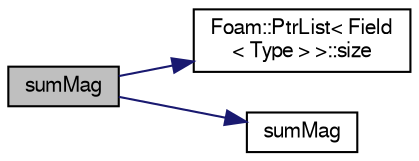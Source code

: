 digraph "sumMag"
{
  bgcolor="transparent";
  edge [fontname="FreeSans",fontsize="10",labelfontname="FreeSans",labelfontsize="10"];
  node [fontname="FreeSans",fontsize="10",shape=record];
  rankdir="LR";
  Node64768 [label="sumMag",height=0.2,width=0.4,color="black", fillcolor="grey75", style="filled", fontcolor="black"];
  Node64768 -> Node64769 [color="midnightblue",fontsize="10",style="solid",fontname="FreeSans"];
  Node64769 [label="Foam::PtrList\< Field\l\< Type \> \>::size",height=0.2,width=0.4,color="black",URL="$a25914.html#a47b3bf30da1eb3ab8076b5fbe00e0494",tooltip="Return the number of elements in the PtrList. "];
  Node64768 -> Node64770 [color="midnightblue",fontsize="10",style="solid",fontname="FreeSans"];
  Node64770 [label="sumMag",height=0.2,width=0.4,color="black",URL="$a21124.html#afb3f80e559db460b50c939ff2013efea"];
}
